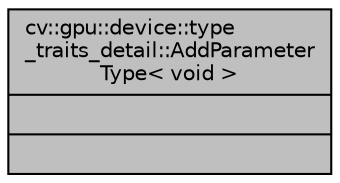 digraph "cv::gpu::device::type_traits_detail::AddParameterType&lt; void &gt;"
{
 // LATEX_PDF_SIZE
  edge [fontname="Helvetica",fontsize="10",labelfontname="Helvetica",labelfontsize="10"];
  node [fontname="Helvetica",fontsize="10",shape=record];
  Node1 [label="{cv::gpu::device::type\l_traits_detail::AddParameter\lType\< void \>\n||}",height=0.2,width=0.4,color="black", fillcolor="grey75", style="filled", fontcolor="black",tooltip=" "];
}
